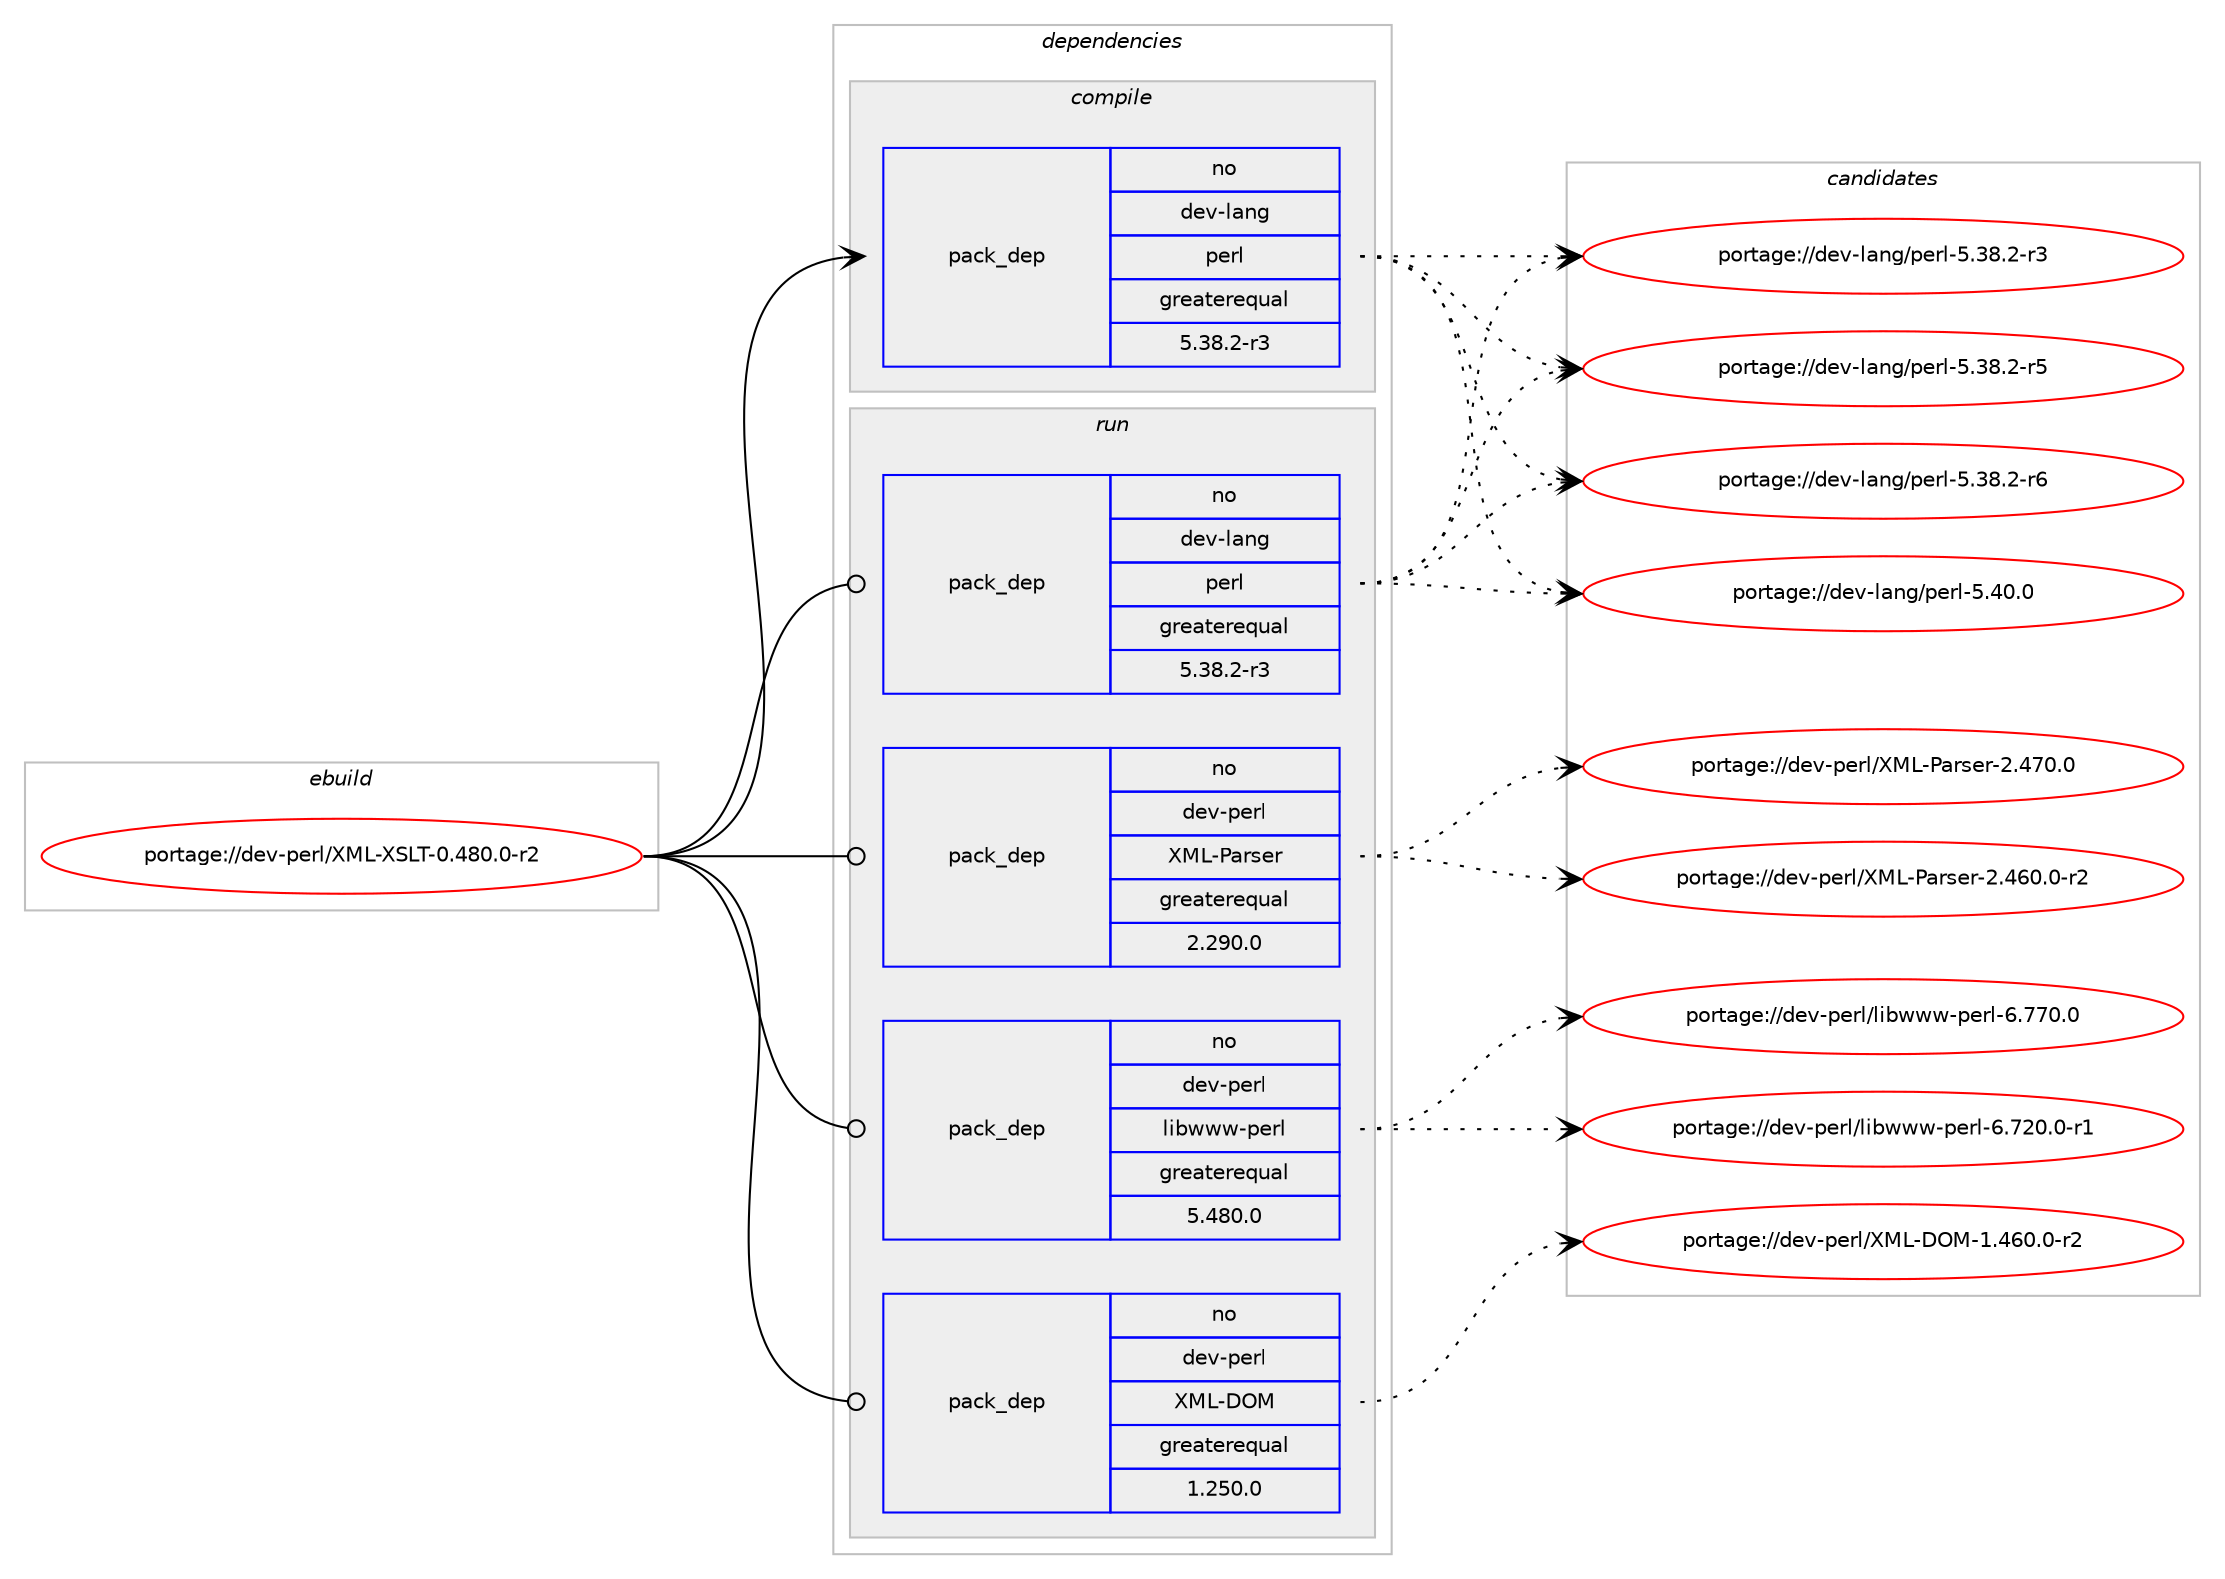 digraph prolog {

# *************
# Graph options
# *************

newrank=true;
concentrate=true;
compound=true;
graph [rankdir=LR,fontname=Helvetica,fontsize=10,ranksep=1.5];#, ranksep=2.5, nodesep=0.2];
edge  [arrowhead=vee];
node  [fontname=Helvetica,fontsize=10];

# **********
# The ebuild
# **********

subgraph cluster_leftcol {
color=gray;
rank=same;
label=<<i>ebuild</i>>;
id [label="portage://dev-perl/XML-XSLT-0.480.0-r2", color=red, width=4, href="../dev-perl/XML-XSLT-0.480.0-r2.svg"];
}

# ****************
# The dependencies
# ****************

subgraph cluster_midcol {
color=gray;
label=<<i>dependencies</i>>;
subgraph cluster_compile {
fillcolor="#eeeeee";
style=filled;
label=<<i>compile</i>>;
subgraph pack39334 {
dependency69702 [label=<<TABLE BORDER="0" CELLBORDER="1" CELLSPACING="0" CELLPADDING="4" WIDTH="220"><TR><TD ROWSPAN="6" CELLPADDING="30">pack_dep</TD></TR><TR><TD WIDTH="110">no</TD></TR><TR><TD>dev-lang</TD></TR><TR><TD>perl</TD></TR><TR><TD>greaterequal</TD></TR><TR><TD>5.38.2-r3</TD></TR></TABLE>>, shape=none, color=blue];
}
id:e -> dependency69702:w [weight=20,style="solid",arrowhead="vee"];
}
subgraph cluster_compileandrun {
fillcolor="#eeeeee";
style=filled;
label=<<i>compile and run</i>>;
}
subgraph cluster_run {
fillcolor="#eeeeee";
style=filled;
label=<<i>run</i>>;
subgraph pack39335 {
dependency69703 [label=<<TABLE BORDER="0" CELLBORDER="1" CELLSPACING="0" CELLPADDING="4" WIDTH="220"><TR><TD ROWSPAN="6" CELLPADDING="30">pack_dep</TD></TR><TR><TD WIDTH="110">no</TD></TR><TR><TD>dev-lang</TD></TR><TR><TD>perl</TD></TR><TR><TD>greaterequal</TD></TR><TR><TD>5.38.2-r3</TD></TR></TABLE>>, shape=none, color=blue];
}
id:e -> dependency69703:w [weight=20,style="solid",arrowhead="odot"];
# *** BEGIN UNKNOWN DEPENDENCY TYPE (TODO) ***
# id -> package_dependency(portage://dev-perl/XML-XSLT-0.480.0-r2,run,no,dev-lang,perl,none,[,,],any_same_slot,[])
# *** END UNKNOWN DEPENDENCY TYPE (TODO) ***

subgraph pack39336 {
dependency69704 [label=<<TABLE BORDER="0" CELLBORDER="1" CELLSPACING="0" CELLPADDING="4" WIDTH="220"><TR><TD ROWSPAN="6" CELLPADDING="30">pack_dep</TD></TR><TR><TD WIDTH="110">no</TD></TR><TR><TD>dev-perl</TD></TR><TR><TD>XML-DOM</TD></TR><TR><TD>greaterequal</TD></TR><TR><TD>1.250.0</TD></TR></TABLE>>, shape=none, color=blue];
}
id:e -> dependency69704:w [weight=20,style="solid",arrowhead="odot"];
subgraph pack39337 {
dependency69705 [label=<<TABLE BORDER="0" CELLBORDER="1" CELLSPACING="0" CELLPADDING="4" WIDTH="220"><TR><TD ROWSPAN="6" CELLPADDING="30">pack_dep</TD></TR><TR><TD WIDTH="110">no</TD></TR><TR><TD>dev-perl</TD></TR><TR><TD>XML-Parser</TD></TR><TR><TD>greaterequal</TD></TR><TR><TD>2.290.0</TD></TR></TABLE>>, shape=none, color=blue];
}
id:e -> dependency69705:w [weight=20,style="solid",arrowhead="odot"];
subgraph pack39338 {
dependency69706 [label=<<TABLE BORDER="0" CELLBORDER="1" CELLSPACING="0" CELLPADDING="4" WIDTH="220"><TR><TD ROWSPAN="6" CELLPADDING="30">pack_dep</TD></TR><TR><TD WIDTH="110">no</TD></TR><TR><TD>dev-perl</TD></TR><TR><TD>libwww-perl</TD></TR><TR><TD>greaterequal</TD></TR><TR><TD>5.480.0</TD></TR></TABLE>>, shape=none, color=blue];
}
id:e -> dependency69706:w [weight=20,style="solid",arrowhead="odot"];
}
}

# **************
# The candidates
# **************

subgraph cluster_choices {
rank=same;
color=gray;
label=<<i>candidates</i>>;

subgraph choice39334 {
color=black;
nodesep=1;
choice100101118451089711010347112101114108455346515646504511451 [label="portage://dev-lang/perl-5.38.2-r3", color=red, width=4,href="../dev-lang/perl-5.38.2-r3.svg"];
choice100101118451089711010347112101114108455346515646504511453 [label="portage://dev-lang/perl-5.38.2-r5", color=red, width=4,href="../dev-lang/perl-5.38.2-r5.svg"];
choice100101118451089711010347112101114108455346515646504511454 [label="portage://dev-lang/perl-5.38.2-r6", color=red, width=4,href="../dev-lang/perl-5.38.2-r6.svg"];
choice10010111845108971101034711210111410845534652484648 [label="portage://dev-lang/perl-5.40.0", color=red, width=4,href="../dev-lang/perl-5.40.0.svg"];
dependency69702:e -> choice100101118451089711010347112101114108455346515646504511451:w [style=dotted,weight="100"];
dependency69702:e -> choice100101118451089711010347112101114108455346515646504511453:w [style=dotted,weight="100"];
dependency69702:e -> choice100101118451089711010347112101114108455346515646504511454:w [style=dotted,weight="100"];
dependency69702:e -> choice10010111845108971101034711210111410845534652484648:w [style=dotted,weight="100"];
}
subgraph choice39335 {
color=black;
nodesep=1;
choice100101118451089711010347112101114108455346515646504511451 [label="portage://dev-lang/perl-5.38.2-r3", color=red, width=4,href="../dev-lang/perl-5.38.2-r3.svg"];
choice100101118451089711010347112101114108455346515646504511453 [label="portage://dev-lang/perl-5.38.2-r5", color=red, width=4,href="../dev-lang/perl-5.38.2-r5.svg"];
choice100101118451089711010347112101114108455346515646504511454 [label="portage://dev-lang/perl-5.38.2-r6", color=red, width=4,href="../dev-lang/perl-5.38.2-r6.svg"];
choice10010111845108971101034711210111410845534652484648 [label="portage://dev-lang/perl-5.40.0", color=red, width=4,href="../dev-lang/perl-5.40.0.svg"];
dependency69703:e -> choice100101118451089711010347112101114108455346515646504511451:w [style=dotted,weight="100"];
dependency69703:e -> choice100101118451089711010347112101114108455346515646504511453:w [style=dotted,weight="100"];
dependency69703:e -> choice100101118451089711010347112101114108455346515646504511454:w [style=dotted,weight="100"];
dependency69703:e -> choice10010111845108971101034711210111410845534652484648:w [style=dotted,weight="100"];
}
subgraph choice39336 {
color=black;
nodesep=1;
choice10010111845112101114108478877764568797745494652544846484511450 [label="portage://dev-perl/XML-DOM-1.460.0-r2", color=red, width=4,href="../dev-perl/XML-DOM-1.460.0-r2.svg"];
dependency69704:e -> choice10010111845112101114108478877764568797745494652544846484511450:w [style=dotted,weight="100"];
}
subgraph choice39337 {
color=black;
nodesep=1;
choice100101118451121011141084788777645809711411510111445504652544846484511450 [label="portage://dev-perl/XML-Parser-2.460.0-r2", color=red, width=4,href="../dev-perl/XML-Parser-2.460.0-r2.svg"];
choice10010111845112101114108478877764580971141151011144550465255484648 [label="portage://dev-perl/XML-Parser-2.470.0", color=red, width=4,href="../dev-perl/XML-Parser-2.470.0.svg"];
dependency69705:e -> choice100101118451121011141084788777645809711411510111445504652544846484511450:w [style=dotted,weight="100"];
dependency69705:e -> choice10010111845112101114108478877764580971141151011144550465255484648:w [style=dotted,weight="100"];
}
subgraph choice39338 {
color=black;
nodesep=1;
choice1001011184511210111410847108105981191191194511210111410845544655504846484511449 [label="portage://dev-perl/libwww-perl-6.720.0-r1", color=red, width=4,href="../dev-perl/libwww-perl-6.720.0-r1.svg"];
choice100101118451121011141084710810598119119119451121011141084554465555484648 [label="portage://dev-perl/libwww-perl-6.770.0", color=red, width=4,href="../dev-perl/libwww-perl-6.770.0.svg"];
dependency69706:e -> choice1001011184511210111410847108105981191191194511210111410845544655504846484511449:w [style=dotted,weight="100"];
dependency69706:e -> choice100101118451121011141084710810598119119119451121011141084554465555484648:w [style=dotted,weight="100"];
}
}

}
